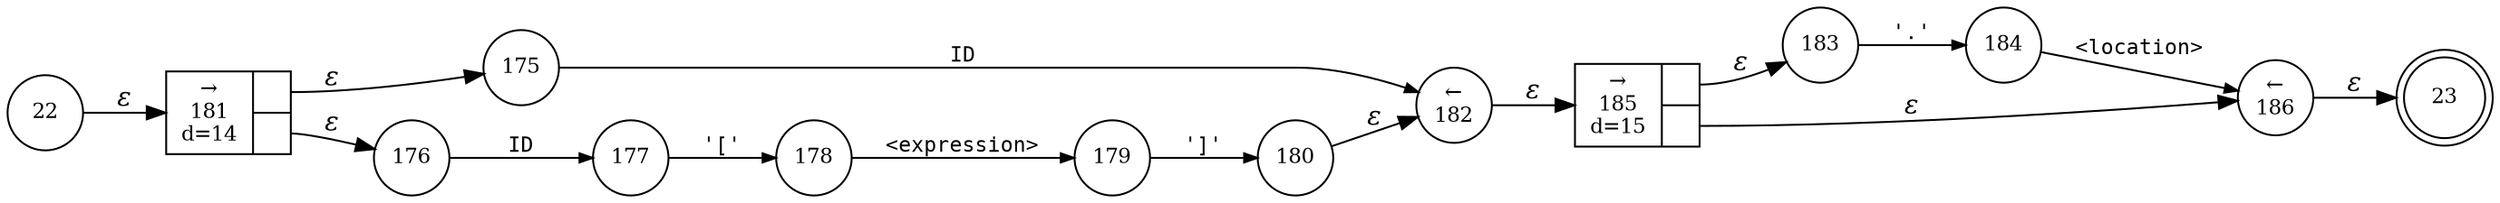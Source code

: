 digraph ATN {
rankdir=LR;
s23[fontsize=11, label="23", shape=doublecircle, fixedsize=true, width=.6];
s175[fontsize=11,label="175", shape=circle, fixedsize=true, width=.55, peripheries=1];
s176[fontsize=11,label="176", shape=circle, fixedsize=true, width=.55, peripheries=1];
s177[fontsize=11,label="177", shape=circle, fixedsize=true, width=.55, peripheries=1];
s178[fontsize=11,label="178", shape=circle, fixedsize=true, width=.55, peripheries=1];
s179[fontsize=11,label="179", shape=circle, fixedsize=true, width=.55, peripheries=1];
s180[fontsize=11,label="180", shape=circle, fixedsize=true, width=.55, peripheries=1];
s181[fontsize=11,label="{&rarr;\n181\nd=14|{<p0>|<p1>}}", shape=record, fixedsize=false, peripheries=1];
s22[fontsize=11,label="22", shape=circle, fixedsize=true, width=.55, peripheries=1];
s182[fontsize=11,label="&larr;\n182", shape=circle, fixedsize=true, width=.55, peripheries=1];
s183[fontsize=11,label="183", shape=circle, fixedsize=true, width=.55, peripheries=1];
s184[fontsize=11,label="184", shape=circle, fixedsize=true, width=.55, peripheries=1];
s185[fontsize=11,label="{&rarr;\n185\nd=15|{<p0>|<p1>}}", shape=record, fixedsize=false, peripheries=1];
s186[fontsize=11,label="&larr;\n186", shape=circle, fixedsize=true, width=.55, peripheries=1];
s22 -> s181 [fontname="Times-Italic", label="&epsilon;"];
s181:p0 -> s175 [fontname="Times-Italic", label="&epsilon;"];
s181:p1 -> s176 [fontname="Times-Italic", label="&epsilon;"];
s175 -> s182 [fontsize=11, fontname="Courier", arrowsize=.7, label = "ID", arrowhead = normal];
s176 -> s177 [fontsize=11, fontname="Courier", arrowsize=.7, label = "ID", arrowhead = normal];
s182 -> s185 [fontname="Times-Italic", label="&epsilon;"];
s177 -> s178 [fontsize=11, fontname="Courier", arrowsize=.7, label = "'['", arrowhead = normal];
s185:p0 -> s183 [fontname="Times-Italic", label="&epsilon;"];
s185:p1 -> s186 [fontname="Times-Italic", label="&epsilon;"];
s178 -> s179 [fontsize=11, fontname="Courier", arrowsize=.7, label = "<expression>", arrowhead = normal];
s183 -> s184 [fontsize=11, fontname="Courier", arrowsize=.7, label = "'.'", arrowhead = normal];
s186 -> s23 [fontname="Times-Italic", label="&epsilon;"];
s179 -> s180 [fontsize=11, fontname="Courier", arrowsize=.7, label = "']'", arrowhead = normal];
s184 -> s186 [fontsize=11, fontname="Courier", arrowsize=.7, label = "<location>", arrowhead = normal];
s180 -> s182 [fontname="Times-Italic", label="&epsilon;"];
}